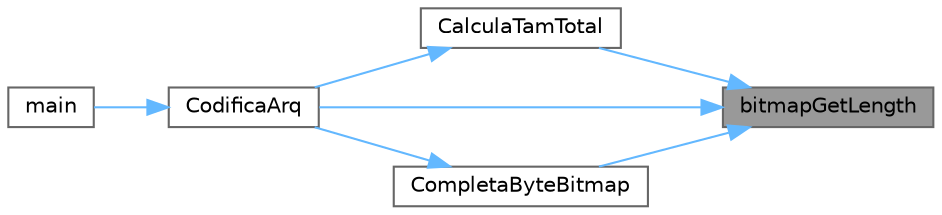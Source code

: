 digraph "bitmapGetLength"
{
 // LATEX_PDF_SIZE
  bgcolor="transparent";
  edge [fontname=Helvetica,fontsize=10,labelfontname=Helvetica,labelfontsize=10];
  node [fontname=Helvetica,fontsize=10,shape=box,height=0.2,width=0.4];
  rankdir="RL";
  Node1 [label="bitmapGetLength",height=0.2,width=0.4,color="gray40", fillcolor="grey60", style="filled", fontcolor="black",tooltip=" "];
  Node1 -> Node2 [dir="back",color="steelblue1",style="solid"];
  Node2 [label="CalculaTamTotal",height=0.2,width=0.4,color="grey40", fillcolor="white", style="filled",URL="$_codificador_8c.html#a8da2d818a6200783b78d7dfb242c7b7d",tooltip="Faz o calculo de quantos bits serao ocupados pelo arquivo a ser codificado dada a tabela de codificac..."];
  Node2 -> Node3 [dir="back",color="steelblue1",style="solid"];
  Node3 [label="CodificaArq",height=0.2,width=0.4,color="grey40", fillcolor="white", style="filled",URL="$_codificador_8c.html#a74594cf130186445476babf7b7af8483",tooltip="Utilizando da arvore fornecida, codifica o arquivo de entrada senguindo o algotimo de Huffman,..."];
  Node3 -> Node4 [dir="back",color="steelblue1",style="solid"];
  Node4 [label="main",height=0.2,width=0.4,color="grey40", fillcolor="white", style="filled",URL="$_codificador_8c.html#abf9e6b7e6f15df4b525a2e7705ba3089",tooltip=" "];
  Node1 -> Node3 [dir="back",color="steelblue1",style="solid"];
  Node1 -> Node5 [dir="back",color="steelblue1",style="solid"];
  Node5 [label="CompletaByteBitmap",height=0.2,width=0.4,color="grey40", fillcolor="white", style="filled",URL="$_codificador_8c.html#a2ce69d6a0063b64e46d17291840a583d",tooltip="Funcao que verifica o bitmap e caso o mesmo esteja com o byte final incompleto, completa-o com 0's."];
  Node5 -> Node3 [dir="back",color="steelblue1",style="solid"];
}
